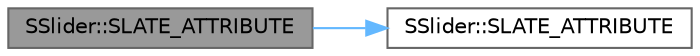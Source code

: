 digraph "SSlider::SLATE_ATTRIBUTE"
{
 // INTERACTIVE_SVG=YES
 // LATEX_PDF_SIZE
  bgcolor="transparent";
  edge [fontname=Helvetica,fontsize=10,labelfontname=Helvetica,labelfontsize=10];
  node [fontname=Helvetica,fontsize=10,shape=box,height=0.2,width=0.4];
  rankdir="LR";
  Node1 [id="Node000001",label="SSlider::SLATE_ATTRIBUTE",height=0.2,width=0.4,color="gray40", fillcolor="grey60", style="filled", fontcolor="black",tooltip="The color to draw the slider handle in."];
  Node1 -> Node2 [id="edge1_Node000001_Node000002",color="steelblue1",style="solid",tooltip=" "];
  Node2 [id="Node000002",label="SSlider::SLATE_ATTRIBUTE",height=0.2,width=0.4,color="grey40", fillcolor="white", style="filled",URL="$d7/db0/classSSlider.html#a2462f74d1091cd8b8e936e98c2989999",tooltip="Whether the slidable area should be indented to fit the handle."];
}
